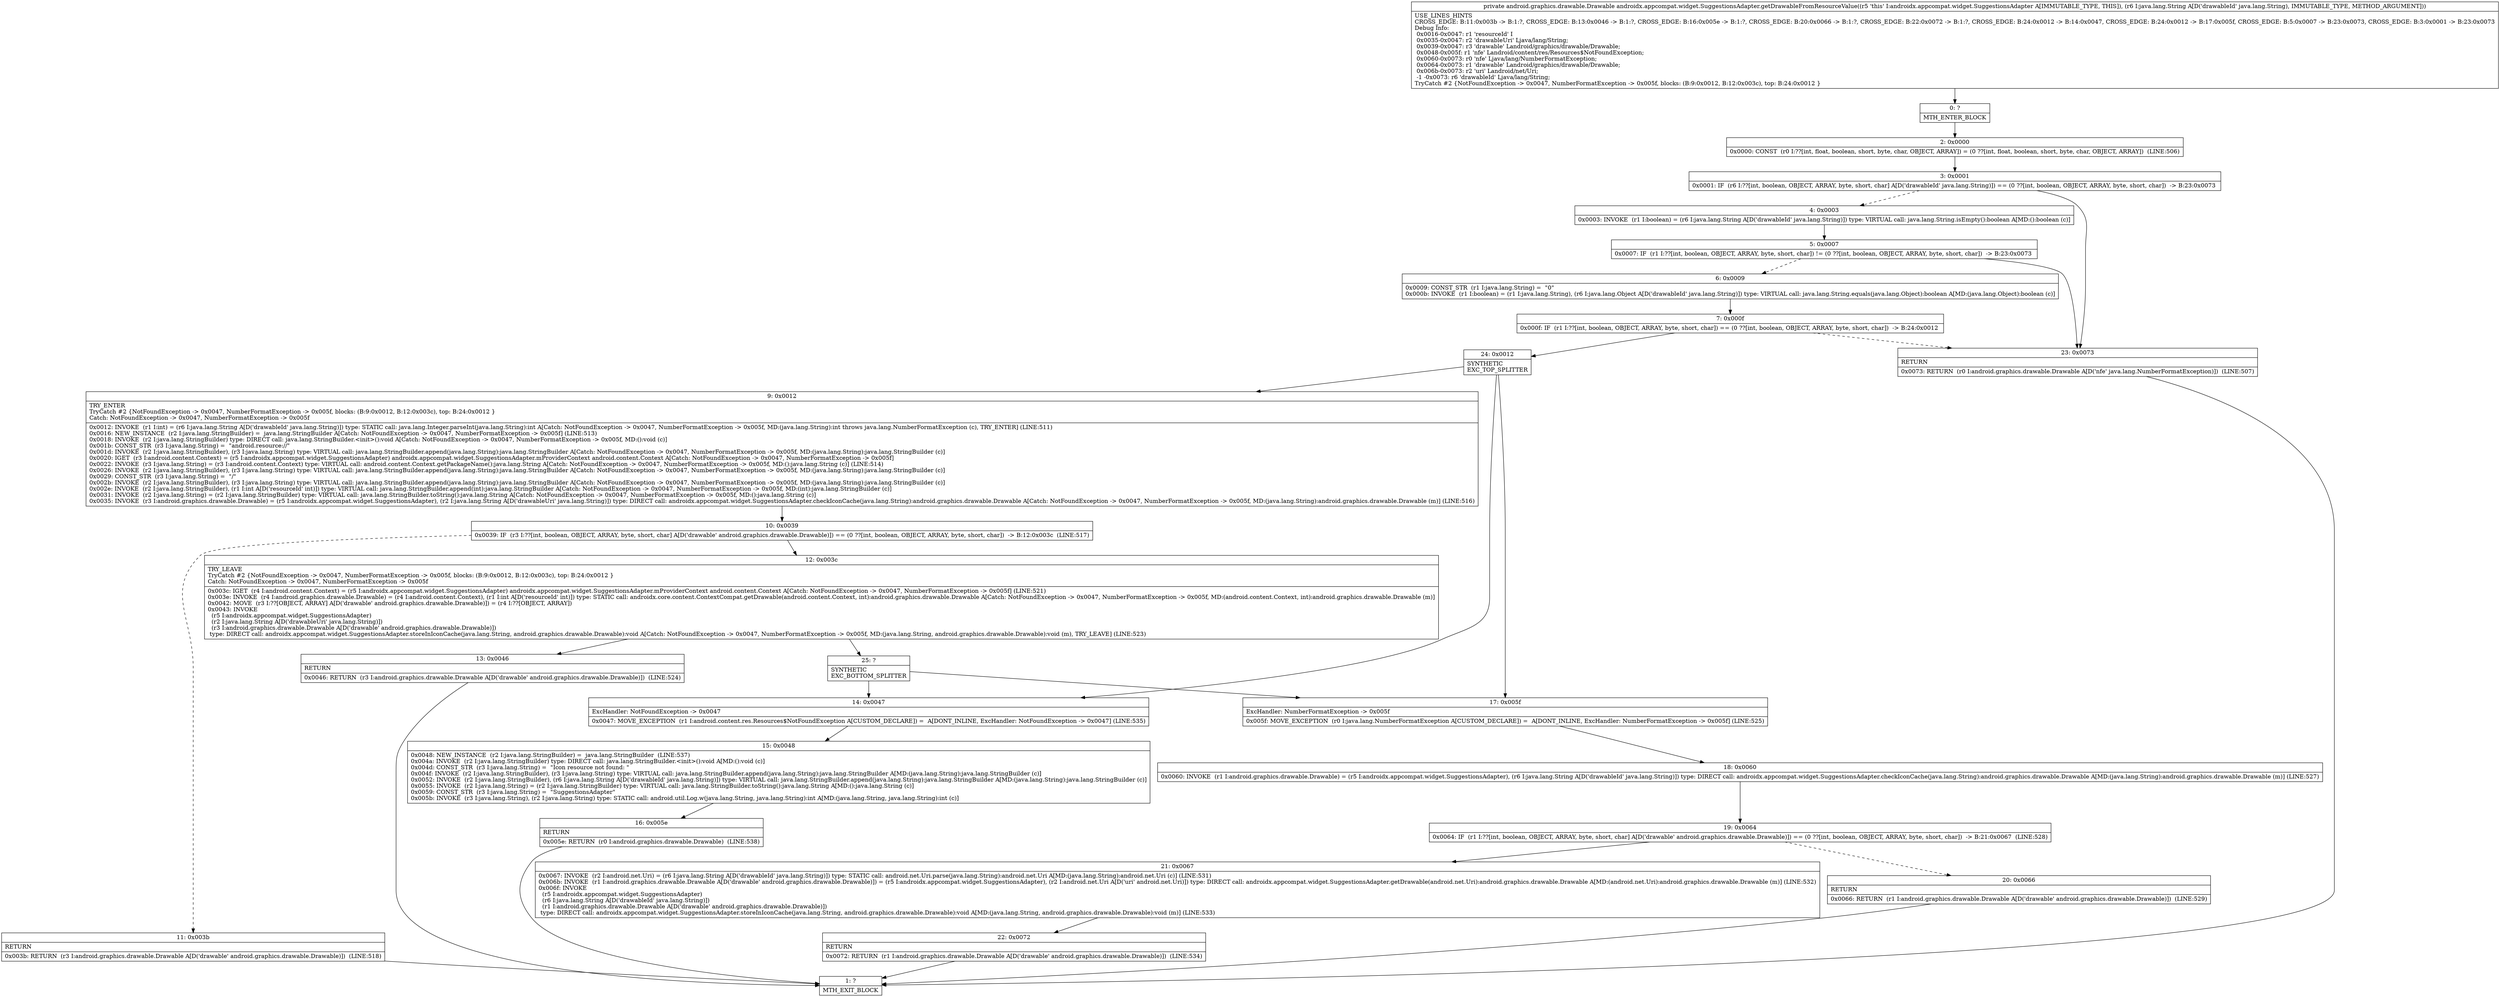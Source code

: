 digraph "CFG forandroidx.appcompat.widget.SuggestionsAdapter.getDrawableFromResourceValue(Ljava\/lang\/String;)Landroid\/graphics\/drawable\/Drawable;" {
Node_0 [shape=record,label="{0\:\ ?|MTH_ENTER_BLOCK\l}"];
Node_2 [shape=record,label="{2\:\ 0x0000|0x0000: CONST  (r0 I:??[int, float, boolean, short, byte, char, OBJECT, ARRAY]) = (0 ??[int, float, boolean, short, byte, char, OBJECT, ARRAY])  (LINE:506)\l}"];
Node_3 [shape=record,label="{3\:\ 0x0001|0x0001: IF  (r6 I:??[int, boolean, OBJECT, ARRAY, byte, short, char] A[D('drawableId' java.lang.String)]) == (0 ??[int, boolean, OBJECT, ARRAY, byte, short, char])  \-\> B:23:0x0073 \l}"];
Node_4 [shape=record,label="{4\:\ 0x0003|0x0003: INVOKE  (r1 I:boolean) = (r6 I:java.lang.String A[D('drawableId' java.lang.String)]) type: VIRTUAL call: java.lang.String.isEmpty():boolean A[MD:():boolean (c)]\l}"];
Node_5 [shape=record,label="{5\:\ 0x0007|0x0007: IF  (r1 I:??[int, boolean, OBJECT, ARRAY, byte, short, char]) != (0 ??[int, boolean, OBJECT, ARRAY, byte, short, char])  \-\> B:23:0x0073 \l}"];
Node_6 [shape=record,label="{6\:\ 0x0009|0x0009: CONST_STR  (r1 I:java.lang.String) =  \"0\" \l0x000b: INVOKE  (r1 I:boolean) = (r1 I:java.lang.String), (r6 I:java.lang.Object A[D('drawableId' java.lang.String)]) type: VIRTUAL call: java.lang.String.equals(java.lang.Object):boolean A[MD:(java.lang.Object):boolean (c)]\l}"];
Node_7 [shape=record,label="{7\:\ 0x000f|0x000f: IF  (r1 I:??[int, boolean, OBJECT, ARRAY, byte, short, char]) == (0 ??[int, boolean, OBJECT, ARRAY, byte, short, char])  \-\> B:24:0x0012 \l}"];
Node_24 [shape=record,label="{24\:\ 0x0012|SYNTHETIC\lEXC_TOP_SPLITTER\l}"];
Node_9 [shape=record,label="{9\:\ 0x0012|TRY_ENTER\lTryCatch #2 \{NotFoundException \-\> 0x0047, NumberFormatException \-\> 0x005f, blocks: (B:9:0x0012, B:12:0x003c), top: B:24:0x0012 \}\lCatch: NotFoundException \-\> 0x0047, NumberFormatException \-\> 0x005f\l|0x0012: INVOKE  (r1 I:int) = (r6 I:java.lang.String A[D('drawableId' java.lang.String)]) type: STATIC call: java.lang.Integer.parseInt(java.lang.String):int A[Catch: NotFoundException \-\> 0x0047, NumberFormatException \-\> 0x005f, MD:(java.lang.String):int throws java.lang.NumberFormatException (c), TRY_ENTER] (LINE:511)\l0x0016: NEW_INSTANCE  (r2 I:java.lang.StringBuilder) =  java.lang.StringBuilder A[Catch: NotFoundException \-\> 0x0047, NumberFormatException \-\> 0x005f] (LINE:513)\l0x0018: INVOKE  (r2 I:java.lang.StringBuilder) type: DIRECT call: java.lang.StringBuilder.\<init\>():void A[Catch: NotFoundException \-\> 0x0047, NumberFormatException \-\> 0x005f, MD:():void (c)]\l0x001b: CONST_STR  (r3 I:java.lang.String) =  \"android.resource:\/\/\" \l0x001d: INVOKE  (r2 I:java.lang.StringBuilder), (r3 I:java.lang.String) type: VIRTUAL call: java.lang.StringBuilder.append(java.lang.String):java.lang.StringBuilder A[Catch: NotFoundException \-\> 0x0047, NumberFormatException \-\> 0x005f, MD:(java.lang.String):java.lang.StringBuilder (c)]\l0x0020: IGET  (r3 I:android.content.Context) = (r5 I:androidx.appcompat.widget.SuggestionsAdapter) androidx.appcompat.widget.SuggestionsAdapter.mProviderContext android.content.Context A[Catch: NotFoundException \-\> 0x0047, NumberFormatException \-\> 0x005f]\l0x0022: INVOKE  (r3 I:java.lang.String) = (r3 I:android.content.Context) type: VIRTUAL call: android.content.Context.getPackageName():java.lang.String A[Catch: NotFoundException \-\> 0x0047, NumberFormatException \-\> 0x005f, MD:():java.lang.String (c)] (LINE:514)\l0x0026: INVOKE  (r2 I:java.lang.StringBuilder), (r3 I:java.lang.String) type: VIRTUAL call: java.lang.StringBuilder.append(java.lang.String):java.lang.StringBuilder A[Catch: NotFoundException \-\> 0x0047, NumberFormatException \-\> 0x005f, MD:(java.lang.String):java.lang.StringBuilder (c)]\l0x0029: CONST_STR  (r3 I:java.lang.String) =  \"\/\" \l0x002b: INVOKE  (r2 I:java.lang.StringBuilder), (r3 I:java.lang.String) type: VIRTUAL call: java.lang.StringBuilder.append(java.lang.String):java.lang.StringBuilder A[Catch: NotFoundException \-\> 0x0047, NumberFormatException \-\> 0x005f, MD:(java.lang.String):java.lang.StringBuilder (c)]\l0x002e: INVOKE  (r2 I:java.lang.StringBuilder), (r1 I:int A[D('resourceId' int)]) type: VIRTUAL call: java.lang.StringBuilder.append(int):java.lang.StringBuilder A[Catch: NotFoundException \-\> 0x0047, NumberFormatException \-\> 0x005f, MD:(int):java.lang.StringBuilder (c)]\l0x0031: INVOKE  (r2 I:java.lang.String) = (r2 I:java.lang.StringBuilder) type: VIRTUAL call: java.lang.StringBuilder.toString():java.lang.String A[Catch: NotFoundException \-\> 0x0047, NumberFormatException \-\> 0x005f, MD:():java.lang.String (c)]\l0x0035: INVOKE  (r3 I:android.graphics.drawable.Drawable) = (r5 I:androidx.appcompat.widget.SuggestionsAdapter), (r2 I:java.lang.String A[D('drawableUri' java.lang.String)]) type: DIRECT call: androidx.appcompat.widget.SuggestionsAdapter.checkIconCache(java.lang.String):android.graphics.drawable.Drawable A[Catch: NotFoundException \-\> 0x0047, NumberFormatException \-\> 0x005f, MD:(java.lang.String):android.graphics.drawable.Drawable (m)] (LINE:516)\l}"];
Node_10 [shape=record,label="{10\:\ 0x0039|0x0039: IF  (r3 I:??[int, boolean, OBJECT, ARRAY, byte, short, char] A[D('drawable' android.graphics.drawable.Drawable)]) == (0 ??[int, boolean, OBJECT, ARRAY, byte, short, char])  \-\> B:12:0x003c  (LINE:517)\l}"];
Node_11 [shape=record,label="{11\:\ 0x003b|RETURN\l|0x003b: RETURN  (r3 I:android.graphics.drawable.Drawable A[D('drawable' android.graphics.drawable.Drawable)])  (LINE:518)\l}"];
Node_1 [shape=record,label="{1\:\ ?|MTH_EXIT_BLOCK\l}"];
Node_12 [shape=record,label="{12\:\ 0x003c|TRY_LEAVE\lTryCatch #2 \{NotFoundException \-\> 0x0047, NumberFormatException \-\> 0x005f, blocks: (B:9:0x0012, B:12:0x003c), top: B:24:0x0012 \}\lCatch: NotFoundException \-\> 0x0047, NumberFormatException \-\> 0x005f\l|0x003c: IGET  (r4 I:android.content.Context) = (r5 I:androidx.appcompat.widget.SuggestionsAdapter) androidx.appcompat.widget.SuggestionsAdapter.mProviderContext android.content.Context A[Catch: NotFoundException \-\> 0x0047, NumberFormatException \-\> 0x005f] (LINE:521)\l0x003e: INVOKE  (r4 I:android.graphics.drawable.Drawable) = (r4 I:android.content.Context), (r1 I:int A[D('resourceId' int)]) type: STATIC call: androidx.core.content.ContextCompat.getDrawable(android.content.Context, int):android.graphics.drawable.Drawable A[Catch: NotFoundException \-\> 0x0047, NumberFormatException \-\> 0x005f, MD:(android.content.Context, int):android.graphics.drawable.Drawable (m)]\l0x0042: MOVE  (r3 I:??[OBJECT, ARRAY] A[D('drawable' android.graphics.drawable.Drawable)]) = (r4 I:??[OBJECT, ARRAY]) \l0x0043: INVOKE  \l  (r5 I:androidx.appcompat.widget.SuggestionsAdapter)\l  (r2 I:java.lang.String A[D('drawableUri' java.lang.String)])\l  (r3 I:android.graphics.drawable.Drawable A[D('drawable' android.graphics.drawable.Drawable)])\l type: DIRECT call: androidx.appcompat.widget.SuggestionsAdapter.storeInIconCache(java.lang.String, android.graphics.drawable.Drawable):void A[Catch: NotFoundException \-\> 0x0047, NumberFormatException \-\> 0x005f, MD:(java.lang.String, android.graphics.drawable.Drawable):void (m), TRY_LEAVE] (LINE:523)\l}"];
Node_13 [shape=record,label="{13\:\ 0x0046|RETURN\l|0x0046: RETURN  (r3 I:android.graphics.drawable.Drawable A[D('drawable' android.graphics.drawable.Drawable)])  (LINE:524)\l}"];
Node_25 [shape=record,label="{25\:\ ?|SYNTHETIC\lEXC_BOTTOM_SPLITTER\l}"];
Node_14 [shape=record,label="{14\:\ 0x0047|ExcHandler: NotFoundException \-\> 0x0047\l|0x0047: MOVE_EXCEPTION  (r1 I:android.content.res.Resources$NotFoundException A[CUSTOM_DECLARE]) =  A[DONT_INLINE, ExcHandler: NotFoundException \-\> 0x0047] (LINE:535)\l}"];
Node_15 [shape=record,label="{15\:\ 0x0048|0x0048: NEW_INSTANCE  (r2 I:java.lang.StringBuilder) =  java.lang.StringBuilder  (LINE:537)\l0x004a: INVOKE  (r2 I:java.lang.StringBuilder) type: DIRECT call: java.lang.StringBuilder.\<init\>():void A[MD:():void (c)]\l0x004d: CONST_STR  (r3 I:java.lang.String) =  \"Icon resource not found: \" \l0x004f: INVOKE  (r2 I:java.lang.StringBuilder), (r3 I:java.lang.String) type: VIRTUAL call: java.lang.StringBuilder.append(java.lang.String):java.lang.StringBuilder A[MD:(java.lang.String):java.lang.StringBuilder (c)]\l0x0052: INVOKE  (r2 I:java.lang.StringBuilder), (r6 I:java.lang.String A[D('drawableId' java.lang.String)]) type: VIRTUAL call: java.lang.StringBuilder.append(java.lang.String):java.lang.StringBuilder A[MD:(java.lang.String):java.lang.StringBuilder (c)]\l0x0055: INVOKE  (r2 I:java.lang.String) = (r2 I:java.lang.StringBuilder) type: VIRTUAL call: java.lang.StringBuilder.toString():java.lang.String A[MD:():java.lang.String (c)]\l0x0059: CONST_STR  (r3 I:java.lang.String) =  \"SuggestionsAdapter\" \l0x005b: INVOKE  (r3 I:java.lang.String), (r2 I:java.lang.String) type: STATIC call: android.util.Log.w(java.lang.String, java.lang.String):int A[MD:(java.lang.String, java.lang.String):int (c)]\l}"];
Node_16 [shape=record,label="{16\:\ 0x005e|RETURN\l|0x005e: RETURN  (r0 I:android.graphics.drawable.Drawable)  (LINE:538)\l}"];
Node_17 [shape=record,label="{17\:\ 0x005f|ExcHandler: NumberFormatException \-\> 0x005f\l|0x005f: MOVE_EXCEPTION  (r0 I:java.lang.NumberFormatException A[CUSTOM_DECLARE]) =  A[DONT_INLINE, ExcHandler: NumberFormatException \-\> 0x005f] (LINE:525)\l}"];
Node_18 [shape=record,label="{18\:\ 0x0060|0x0060: INVOKE  (r1 I:android.graphics.drawable.Drawable) = (r5 I:androidx.appcompat.widget.SuggestionsAdapter), (r6 I:java.lang.String A[D('drawableId' java.lang.String)]) type: DIRECT call: androidx.appcompat.widget.SuggestionsAdapter.checkIconCache(java.lang.String):android.graphics.drawable.Drawable A[MD:(java.lang.String):android.graphics.drawable.Drawable (m)] (LINE:527)\l}"];
Node_19 [shape=record,label="{19\:\ 0x0064|0x0064: IF  (r1 I:??[int, boolean, OBJECT, ARRAY, byte, short, char] A[D('drawable' android.graphics.drawable.Drawable)]) == (0 ??[int, boolean, OBJECT, ARRAY, byte, short, char])  \-\> B:21:0x0067  (LINE:528)\l}"];
Node_20 [shape=record,label="{20\:\ 0x0066|RETURN\l|0x0066: RETURN  (r1 I:android.graphics.drawable.Drawable A[D('drawable' android.graphics.drawable.Drawable)])  (LINE:529)\l}"];
Node_21 [shape=record,label="{21\:\ 0x0067|0x0067: INVOKE  (r2 I:android.net.Uri) = (r6 I:java.lang.String A[D('drawableId' java.lang.String)]) type: STATIC call: android.net.Uri.parse(java.lang.String):android.net.Uri A[MD:(java.lang.String):android.net.Uri (c)] (LINE:531)\l0x006b: INVOKE  (r1 I:android.graphics.drawable.Drawable A[D('drawable' android.graphics.drawable.Drawable)]) = (r5 I:androidx.appcompat.widget.SuggestionsAdapter), (r2 I:android.net.Uri A[D('uri' android.net.Uri)]) type: DIRECT call: androidx.appcompat.widget.SuggestionsAdapter.getDrawable(android.net.Uri):android.graphics.drawable.Drawable A[MD:(android.net.Uri):android.graphics.drawable.Drawable (m)] (LINE:532)\l0x006f: INVOKE  \l  (r5 I:androidx.appcompat.widget.SuggestionsAdapter)\l  (r6 I:java.lang.String A[D('drawableId' java.lang.String)])\l  (r1 I:android.graphics.drawable.Drawable A[D('drawable' android.graphics.drawable.Drawable)])\l type: DIRECT call: androidx.appcompat.widget.SuggestionsAdapter.storeInIconCache(java.lang.String, android.graphics.drawable.Drawable):void A[MD:(java.lang.String, android.graphics.drawable.Drawable):void (m)] (LINE:533)\l}"];
Node_22 [shape=record,label="{22\:\ 0x0072|RETURN\l|0x0072: RETURN  (r1 I:android.graphics.drawable.Drawable A[D('drawable' android.graphics.drawable.Drawable)])  (LINE:534)\l}"];
Node_23 [shape=record,label="{23\:\ 0x0073|RETURN\l|0x0073: RETURN  (r0 I:android.graphics.drawable.Drawable A[D('nfe' java.lang.NumberFormatException)])  (LINE:507)\l}"];
MethodNode[shape=record,label="{private android.graphics.drawable.Drawable androidx.appcompat.widget.SuggestionsAdapter.getDrawableFromResourceValue((r5 'this' I:androidx.appcompat.widget.SuggestionsAdapter A[IMMUTABLE_TYPE, THIS]), (r6 I:java.lang.String A[D('drawableId' java.lang.String), IMMUTABLE_TYPE, METHOD_ARGUMENT]))  | USE_LINES_HINTS\lCROSS_EDGE: B:11:0x003b \-\> B:1:?, CROSS_EDGE: B:13:0x0046 \-\> B:1:?, CROSS_EDGE: B:16:0x005e \-\> B:1:?, CROSS_EDGE: B:20:0x0066 \-\> B:1:?, CROSS_EDGE: B:22:0x0072 \-\> B:1:?, CROSS_EDGE: B:24:0x0012 \-\> B:14:0x0047, CROSS_EDGE: B:24:0x0012 \-\> B:17:0x005f, CROSS_EDGE: B:5:0x0007 \-\> B:23:0x0073, CROSS_EDGE: B:3:0x0001 \-\> B:23:0x0073\lDebug Info:\l  0x0016\-0x0047: r1 'resourceId' I\l  0x0035\-0x0047: r2 'drawableUri' Ljava\/lang\/String;\l  0x0039\-0x0047: r3 'drawable' Landroid\/graphics\/drawable\/Drawable;\l  0x0048\-0x005f: r1 'nfe' Landroid\/content\/res\/Resources$NotFoundException;\l  0x0060\-0x0073: r0 'nfe' Ljava\/lang\/NumberFormatException;\l  0x0064\-0x0073: r1 'drawable' Landroid\/graphics\/drawable\/Drawable;\l  0x006b\-0x0073: r2 'uri' Landroid\/net\/Uri;\l  \-1 \-0x0073: r6 'drawableId' Ljava\/lang\/String;\lTryCatch #2 \{NotFoundException \-\> 0x0047, NumberFormatException \-\> 0x005f, blocks: (B:9:0x0012, B:12:0x003c), top: B:24:0x0012 \}\l}"];
MethodNode -> Node_0;Node_0 -> Node_2;
Node_2 -> Node_3;
Node_3 -> Node_4[style=dashed];
Node_3 -> Node_23;
Node_4 -> Node_5;
Node_5 -> Node_6[style=dashed];
Node_5 -> Node_23;
Node_6 -> Node_7;
Node_7 -> Node_23[style=dashed];
Node_7 -> Node_24;
Node_24 -> Node_9;
Node_24 -> Node_14;
Node_24 -> Node_17;
Node_9 -> Node_10;
Node_10 -> Node_11[style=dashed];
Node_10 -> Node_12;
Node_11 -> Node_1;
Node_12 -> Node_13;
Node_12 -> Node_25;
Node_13 -> Node_1;
Node_25 -> Node_14;
Node_25 -> Node_17;
Node_14 -> Node_15;
Node_15 -> Node_16;
Node_16 -> Node_1;
Node_17 -> Node_18;
Node_18 -> Node_19;
Node_19 -> Node_20[style=dashed];
Node_19 -> Node_21;
Node_20 -> Node_1;
Node_21 -> Node_22;
Node_22 -> Node_1;
Node_23 -> Node_1;
}

